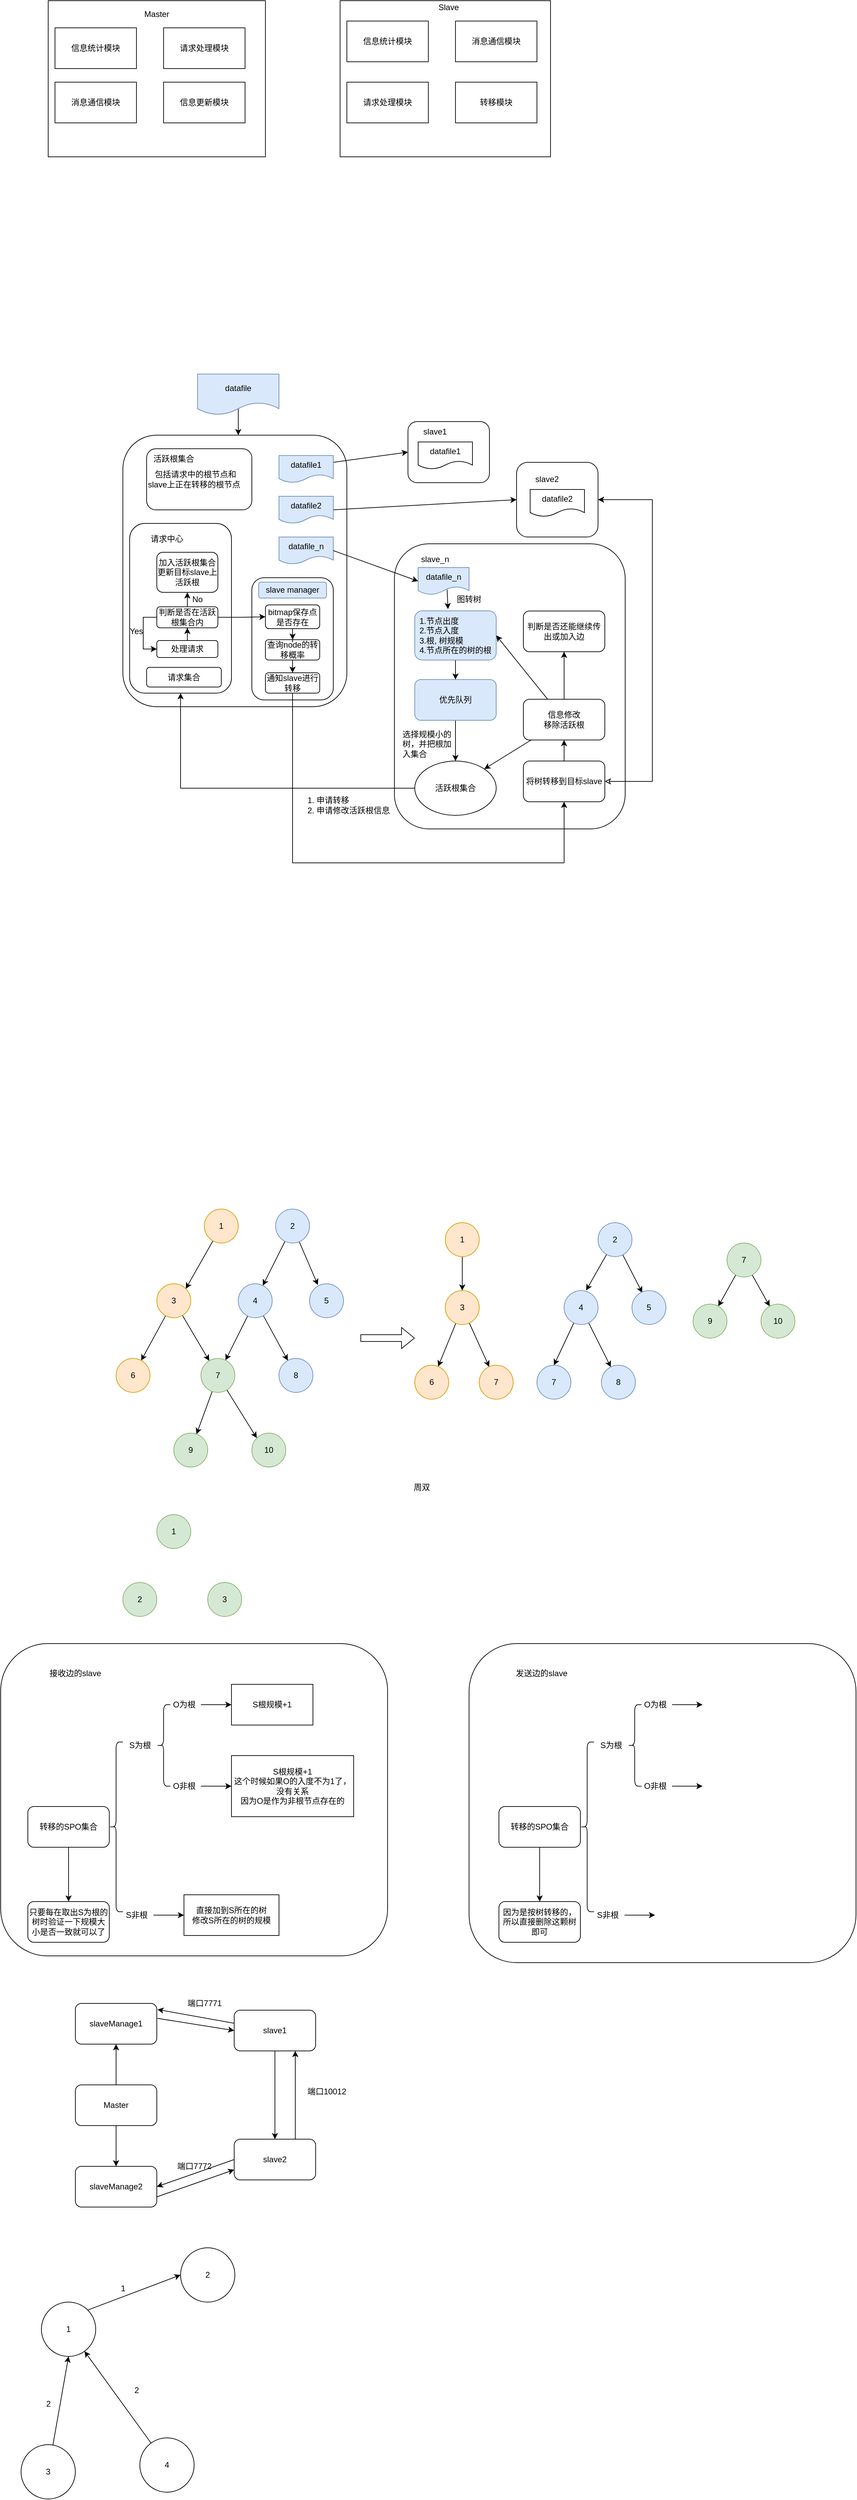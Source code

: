 <mxfile version="16.1.4" type="github">
  <diagram id="CnrGdjlpG-0PLHqotfFn" name="Page-1">
    <mxGraphModel dx="794" dy="814" grid="1" gridSize="10" guides="1" tooltips="1" connect="1" arrows="1" fold="1" page="1" pageScale="1" pageWidth="827" pageHeight="1169" math="0" shadow="0">
      <root>
        <mxCell id="0" />
        <mxCell id="1" parent="0" />
        <mxCell id="g1QRkOlSLJRobrrcsTEr-57" value="" style="rounded=1;whiteSpace=wrap;html=1;" vertex="1" parent="1">
          <mxGeometry x="700" y="2500" width="570" height="470" as="geometry" />
        </mxCell>
        <mxCell id="g1QRkOlSLJRobrrcsTEr-56" value="" style="rounded=1;whiteSpace=wrap;html=1;" vertex="1" parent="1">
          <mxGeometry x="10" y="2500" width="570" height="460" as="geometry" />
        </mxCell>
        <mxCell id="zFU5oNDIlzZ2d6ieY4Zo-1" value="" style="rounded=0;whiteSpace=wrap;html=1;" parent="1" vertex="1">
          <mxGeometry x="80" y="80" width="320" height="230" as="geometry" />
        </mxCell>
        <mxCell id="zFU5oNDIlzZ2d6ieY4Zo-2" value="Master" style="text;html=1;strokeColor=none;fillColor=none;align=center;verticalAlign=middle;whiteSpace=wrap;rounded=0;" parent="1" vertex="1">
          <mxGeometry x="220" y="90" width="40" height="20" as="geometry" />
        </mxCell>
        <mxCell id="zFU5oNDIlzZ2d6ieY4Zo-3" value="" style="rounded=0;whiteSpace=wrap;html=1;" parent="1" vertex="1">
          <mxGeometry x="510" y="80" width="310" height="230" as="geometry" />
        </mxCell>
        <mxCell id="zFU5oNDIlzZ2d6ieY4Zo-4" value="Slave" style="text;html=1;strokeColor=none;fillColor=none;align=center;verticalAlign=middle;whiteSpace=wrap;rounded=0;" parent="1" vertex="1">
          <mxGeometry x="650" y="80" width="40" height="20" as="geometry" />
        </mxCell>
        <mxCell id="zFU5oNDIlzZ2d6ieY4Zo-5" value="信息统计模块" style="rounded=0;whiteSpace=wrap;html=1;" parent="1" vertex="1">
          <mxGeometry x="90" y="120" width="120" height="60" as="geometry" />
        </mxCell>
        <mxCell id="zFU5oNDIlzZ2d6ieY4Zo-6" value="请求处理模块" style="rounded=0;whiteSpace=wrap;html=1;" parent="1" vertex="1">
          <mxGeometry x="250" y="120" width="120" height="60" as="geometry" />
        </mxCell>
        <mxCell id="zFU5oNDIlzZ2d6ieY4Zo-7" value="消息通信模块" style="rounded=0;whiteSpace=wrap;html=1;" parent="1" vertex="1">
          <mxGeometry x="90" y="200" width="120" height="60" as="geometry" />
        </mxCell>
        <mxCell id="zFU5oNDIlzZ2d6ieY4Zo-8" value="信息更新模块" style="rounded=0;whiteSpace=wrap;html=1;" parent="1" vertex="1">
          <mxGeometry x="250" y="200" width="120" height="60" as="geometry" />
        </mxCell>
        <mxCell id="zFU5oNDIlzZ2d6ieY4Zo-9" value="信息统计模块" style="rounded=0;whiteSpace=wrap;html=1;" parent="1" vertex="1">
          <mxGeometry x="520" y="110" width="120" height="60" as="geometry" />
        </mxCell>
        <mxCell id="zFU5oNDIlzZ2d6ieY4Zo-10" value="消息通信模块" style="rounded=0;whiteSpace=wrap;html=1;" parent="1" vertex="1">
          <mxGeometry x="680" y="110" width="120" height="60" as="geometry" />
        </mxCell>
        <mxCell id="zFU5oNDIlzZ2d6ieY4Zo-11" value="请求处理模块" style="rounded=0;whiteSpace=wrap;html=1;" parent="1" vertex="1">
          <mxGeometry x="520" y="200" width="120" height="60" as="geometry" />
        </mxCell>
        <mxCell id="zFU5oNDIlzZ2d6ieY4Zo-12" value="转移模块" style="rounded=0;whiteSpace=wrap;html=1;" parent="1" vertex="1">
          <mxGeometry x="680" y="200" width="120" height="60" as="geometry" />
        </mxCell>
        <mxCell id="y5PRtlSAv2PTJu1oQnsw-1" value="" style="rounded=1;whiteSpace=wrap;html=1;" parent="1" vertex="1">
          <mxGeometry x="190" y="720" width="330" height="400" as="geometry" />
        </mxCell>
        <mxCell id="y5PRtlSAv2PTJu1oQnsw-4" style="edgeStyle=orthogonalEdgeStyle;rounded=0;orthogonalLoop=1;jettySize=auto;html=1;exitX=0.525;exitY=0.8;exitDx=0;exitDy=0;exitPerimeter=0;" parent="1" source="y5PRtlSAv2PTJu1oQnsw-3" target="y5PRtlSAv2PTJu1oQnsw-1" edge="1">
          <mxGeometry relative="1" as="geometry">
            <Array as="points">
              <mxPoint x="360" y="648" />
            </Array>
          </mxGeometry>
        </mxCell>
        <mxCell id="y5PRtlSAv2PTJu1oQnsw-3" value="datafile" style="shape=document;whiteSpace=wrap;html=1;boundedLbl=1;fillColor=#dae8fc;strokeColor=#6c8ebf;" parent="1" vertex="1">
          <mxGeometry x="300" y="630" width="120" height="60" as="geometry" />
        </mxCell>
        <mxCell id="y5PRtlSAv2PTJu1oQnsw-18" style="rounded=0;orthogonalLoop=1;jettySize=auto;html=1;exitX=1;exitY=0.25;exitDx=0;exitDy=0;entryX=0;entryY=0.5;entryDx=0;entryDy=0;" parent="1" source="y5PRtlSAv2PTJu1oQnsw-5" target="y5PRtlSAv2PTJu1oQnsw-9" edge="1">
          <mxGeometry relative="1" as="geometry" />
        </mxCell>
        <mxCell id="y5PRtlSAv2PTJu1oQnsw-5" value="datafile1" style="shape=document;whiteSpace=wrap;html=1;boundedLbl=1;fillColor=#dae8fc;strokeColor=#6c8ebf;" parent="1" vertex="1">
          <mxGeometry x="420" y="750" width="80" height="40" as="geometry" />
        </mxCell>
        <mxCell id="y5PRtlSAv2PTJu1oQnsw-19" style="edgeStyle=none;rounded=0;orthogonalLoop=1;jettySize=auto;html=1;exitX=1;exitY=0.5;exitDx=0;exitDy=0;entryX=0;entryY=0.5;entryDx=0;entryDy=0;" parent="1" source="y5PRtlSAv2PTJu1oQnsw-6" target="y5PRtlSAv2PTJu1oQnsw-11" edge="1">
          <mxGeometry relative="1" as="geometry" />
        </mxCell>
        <mxCell id="y5PRtlSAv2PTJu1oQnsw-6" value="datafile2" style="shape=document;whiteSpace=wrap;html=1;boundedLbl=1;fillColor=#dae8fc;strokeColor=#6c8ebf;" parent="1" vertex="1">
          <mxGeometry x="420" y="810" width="80" height="40" as="geometry" />
        </mxCell>
        <mxCell id="y5PRtlSAv2PTJu1oQnsw-7" value="datafile_n" style="shape=document;whiteSpace=wrap;html=1;boundedLbl=1;fillColor=#dae8fc;strokeColor=#6c8ebf;" parent="1" vertex="1">
          <mxGeometry x="420" y="870" width="80" height="40" as="geometry" />
        </mxCell>
        <mxCell id="y5PRtlSAv2PTJu1oQnsw-9" value="" style="rounded=1;whiteSpace=wrap;html=1;" parent="1" vertex="1">
          <mxGeometry x="610" y="700" width="120" height="90" as="geometry" />
        </mxCell>
        <mxCell id="y5PRtlSAv2PTJu1oQnsw-10" value="slave1" style="text;html=1;strokeColor=none;fillColor=none;align=center;verticalAlign=middle;whiteSpace=wrap;rounded=0;" parent="1" vertex="1">
          <mxGeometry x="620" y="700" width="60" height="30" as="geometry" />
        </mxCell>
        <mxCell id="y5PRtlSAv2PTJu1oQnsw-11" value="" style="rounded=1;whiteSpace=wrap;html=1;" parent="1" vertex="1">
          <mxGeometry x="770" y="760" width="120" height="110" as="geometry" />
        </mxCell>
        <mxCell id="y5PRtlSAv2PTJu1oQnsw-12" value="slave2" style="text;html=1;strokeColor=none;fillColor=none;align=center;verticalAlign=middle;whiteSpace=wrap;rounded=0;" parent="1" vertex="1">
          <mxGeometry x="785" y="770" width="60" height="30" as="geometry" />
        </mxCell>
        <mxCell id="y5PRtlSAv2PTJu1oQnsw-13" value="" style="rounded=1;whiteSpace=wrap;html=1;" parent="1" vertex="1">
          <mxGeometry x="590" y="880" width="340" height="420" as="geometry" />
        </mxCell>
        <mxCell id="y5PRtlSAv2PTJu1oQnsw-14" value="slave_n" style="text;html=1;strokeColor=none;fillColor=none;align=center;verticalAlign=middle;whiteSpace=wrap;rounded=0;" parent="1" vertex="1">
          <mxGeometry x="620" y="888" width="60" height="30" as="geometry" />
        </mxCell>
        <mxCell id="y5PRtlSAv2PTJu1oQnsw-15" value="datafile1" style="shape=document;whiteSpace=wrap;html=1;boundedLbl=1;" parent="1" vertex="1">
          <mxGeometry x="625" y="730" width="80" height="40" as="geometry" />
        </mxCell>
        <mxCell id="y5PRtlSAv2PTJu1oQnsw-16" value="datafile2" style="shape=document;whiteSpace=wrap;html=1;boundedLbl=1;" parent="1" vertex="1">
          <mxGeometry x="790" y="800" width="80" height="40" as="geometry" />
        </mxCell>
        <mxCell id="y5PRtlSAv2PTJu1oQnsw-22" style="edgeStyle=none;rounded=0;orthogonalLoop=1;jettySize=auto;html=1;entryX=0.408;entryY=-0.034;entryDx=0;entryDy=0;entryPerimeter=0;exitX=0.569;exitY=0.81;exitDx=0;exitDy=0;exitPerimeter=0;" parent="1" source="y5PRtlSAv2PTJu1oQnsw-17" target="y5PRtlSAv2PTJu1oQnsw-21" edge="1">
          <mxGeometry relative="1" as="geometry" />
        </mxCell>
        <mxCell id="y5PRtlSAv2PTJu1oQnsw-17" value="datafile_n" style="shape=document;whiteSpace=wrap;html=1;boundedLbl=1;fillColor=#dae8fc;strokeColor=#6c8ebf;" parent="1" vertex="1">
          <mxGeometry x="625" y="915" width="75" height="40" as="geometry" />
        </mxCell>
        <mxCell id="y5PRtlSAv2PTJu1oQnsw-29" style="edgeStyle=none;rounded=0;orthogonalLoop=1;jettySize=auto;html=1;entryX=0.5;entryY=0;entryDx=0;entryDy=0;" parent="1" source="y5PRtlSAv2PTJu1oQnsw-21" target="y5PRtlSAv2PTJu1oQnsw-28" edge="1">
          <mxGeometry relative="1" as="geometry" />
        </mxCell>
        <mxCell id="y5PRtlSAv2PTJu1oQnsw-21" value="&lt;div style=&quot;text-align: left&quot;&gt;&lt;span&gt;1.节点出度&lt;/span&gt;&lt;/div&gt;&lt;span&gt;&lt;div style=&quot;text-align: left&quot;&gt;&lt;span&gt;2.节点入度&lt;/span&gt;&lt;/div&gt;&lt;/span&gt;&lt;div style=&quot;text-align: left&quot;&gt;&lt;span&gt;3.根, 树规模&lt;/span&gt;&lt;/div&gt;&lt;div style=&quot;text-align: left&quot;&gt;&lt;span&gt;4.节点所在的树的根&lt;/span&gt;&lt;/div&gt;" style="rounded=1;whiteSpace=wrap;html=1;fillColor=#dae8fc;strokeColor=#6c8ebf;" parent="1" vertex="1">
          <mxGeometry x="620" y="978.75" width="120" height="72.5" as="geometry" />
        </mxCell>
        <mxCell id="y5PRtlSAv2PTJu1oQnsw-23" value="图转树" style="text;html=1;strokeColor=none;fillColor=none;align=center;verticalAlign=middle;whiteSpace=wrap;rounded=0;" parent="1" vertex="1">
          <mxGeometry x="670" y="946.5" width="60" height="30" as="geometry" />
        </mxCell>
        <mxCell id="y5PRtlSAv2PTJu1oQnsw-37" style="edgeStyle=orthogonalEdgeStyle;rounded=0;orthogonalLoop=1;jettySize=auto;html=1;entryX=0.5;entryY=1;entryDx=0;entryDy=0;" parent="1" source="y5PRtlSAv2PTJu1oQnsw-26" target="y5PRtlSAv2PTJu1oQnsw-34" edge="1">
          <mxGeometry relative="1" as="geometry" />
        </mxCell>
        <mxCell id="y5PRtlSAv2PTJu1oQnsw-26" value="活跃根集合" style="ellipse;whiteSpace=wrap;html=1;" parent="1" vertex="1">
          <mxGeometry x="620" y="1200" width="120" height="80" as="geometry" />
        </mxCell>
        <mxCell id="y5PRtlSAv2PTJu1oQnsw-31" style="edgeStyle=orthogonalEdgeStyle;rounded=0;orthogonalLoop=1;jettySize=auto;html=1;entryX=0.5;entryY=0;entryDx=0;entryDy=0;exitX=0.5;exitY=1;exitDx=0;exitDy=0;" parent="1" source="y5PRtlSAv2PTJu1oQnsw-28" target="y5PRtlSAv2PTJu1oQnsw-26" edge="1">
          <mxGeometry relative="1" as="geometry" />
        </mxCell>
        <mxCell id="y5PRtlSAv2PTJu1oQnsw-28" value="优先队列" style="rounded=1;whiteSpace=wrap;html=1;fillColor=#dae8fc;strokeColor=#6c8ebf;" parent="1" vertex="1">
          <mxGeometry x="620" y="1080" width="120" height="60" as="geometry" />
        </mxCell>
        <mxCell id="y5PRtlSAv2PTJu1oQnsw-32" value="选择规模小的树，并把根加入集合" style="text;html=1;strokeColor=none;fillColor=none;align=left;verticalAlign=middle;whiteSpace=wrap;rounded=0;" parent="1" vertex="1">
          <mxGeometry x="600" y="1160" width="80" height="30" as="geometry" />
        </mxCell>
        <mxCell id="y5PRtlSAv2PTJu1oQnsw-20" style="edgeStyle=none;rounded=0;orthogonalLoop=1;jettySize=auto;html=1;exitX=1;exitY=0.5;exitDx=0;exitDy=0;entryX=0;entryY=0.5;entryDx=0;entryDy=0;" parent="1" source="y5PRtlSAv2PTJu1oQnsw-7" target="y5PRtlSAv2PTJu1oQnsw-17" edge="1">
          <mxGeometry relative="1" as="geometry" />
        </mxCell>
        <mxCell id="y5PRtlSAv2PTJu1oQnsw-34" value="" style="rounded=1;whiteSpace=wrap;html=1;" parent="1" vertex="1">
          <mxGeometry x="200" y="850" width="150" height="250" as="geometry" />
        </mxCell>
        <mxCell id="y5PRtlSAv2PTJu1oQnsw-35" value="请求中心" style="text;html=1;strokeColor=none;fillColor=none;align=center;verticalAlign=middle;whiteSpace=wrap;rounded=0;" parent="1" vertex="1">
          <mxGeometry x="225" y="858" width="60" height="30" as="geometry" />
        </mxCell>
        <mxCell id="y5PRtlSAv2PTJu1oQnsw-38" value="1. 申请转移&lt;br&gt;2. 申请修改活跃根信息" style="text;html=1;strokeColor=none;fillColor=none;align=left;verticalAlign=middle;whiteSpace=wrap;rounded=0;" parent="1" vertex="1">
          <mxGeometry x="460" y="1250" width="130" height="30" as="geometry" />
        </mxCell>
        <mxCell id="y5PRtlSAv2PTJu1oQnsw-47" style="edgeStyle=orthogonalEdgeStyle;rounded=0;orthogonalLoop=1;jettySize=auto;html=1;entryX=0.5;entryY=1;entryDx=0;entryDy=0;" parent="1" source="y5PRtlSAv2PTJu1oQnsw-39" target="y5PRtlSAv2PTJu1oQnsw-44" edge="1">
          <mxGeometry relative="1" as="geometry" />
        </mxCell>
        <mxCell id="y5PRtlSAv2PTJu1oQnsw-39" value="处理请求" style="rounded=1;whiteSpace=wrap;html=1;" parent="1" vertex="1">
          <mxGeometry x="240" y="1022.5" width="90" height="25" as="geometry" />
        </mxCell>
        <mxCell id="y5PRtlSAv2PTJu1oQnsw-40" value="&amp;nbsp; &amp;nbsp;包括请求中的根节点和slave上正在转移的根节点" style="rounded=1;whiteSpace=wrap;html=1;align=left;" parent="1" vertex="1">
          <mxGeometry x="225" y="740" width="155" height="90" as="geometry" />
        </mxCell>
        <mxCell id="y5PRtlSAv2PTJu1oQnsw-42" value="" style="rounded=1;whiteSpace=wrap;html=1;" parent="1" vertex="1">
          <mxGeometry x="380" y="930" width="120" height="180" as="geometry" />
        </mxCell>
        <mxCell id="y5PRtlSAv2PTJu1oQnsw-43" value="slave manager" style="rounded=1;whiteSpace=wrap;html=1;fillColor=#dae8fc;strokeColor=#6c8ebf;" parent="1" vertex="1">
          <mxGeometry x="390" y="936.5" width="100" height="23.5" as="geometry" />
        </mxCell>
        <mxCell id="y5PRtlSAv2PTJu1oQnsw-48" style="edgeStyle=orthogonalEdgeStyle;rounded=0;orthogonalLoop=1;jettySize=auto;html=1;entryX=0;entryY=0.5;entryDx=0;entryDy=0;" parent="1" source="y5PRtlSAv2PTJu1oQnsw-44" target="y5PRtlSAv2PTJu1oQnsw-61" edge="1">
          <mxGeometry relative="1" as="geometry" />
        </mxCell>
        <mxCell id="y5PRtlSAv2PTJu1oQnsw-53" style="edgeStyle=orthogonalEdgeStyle;rounded=0;orthogonalLoop=1;jettySize=auto;html=1;" parent="1" source="y5PRtlSAv2PTJu1oQnsw-44" target="y5PRtlSAv2PTJu1oQnsw-51" edge="1">
          <mxGeometry relative="1" as="geometry" />
        </mxCell>
        <mxCell id="y5PRtlSAv2PTJu1oQnsw-55" style="edgeStyle=orthogonalEdgeStyle;rounded=0;orthogonalLoop=1;jettySize=auto;html=1;entryX=0;entryY=0.5;entryDx=0;entryDy=0;" parent="1" source="y5PRtlSAv2PTJu1oQnsw-44" target="y5PRtlSAv2PTJu1oQnsw-39" edge="1">
          <mxGeometry relative="1" as="geometry">
            <Array as="points">
              <mxPoint x="220" y="988.5" />
              <mxPoint x="220" y="1035.5" />
            </Array>
          </mxGeometry>
        </mxCell>
        <mxCell id="y5PRtlSAv2PTJu1oQnsw-44" value="判断是否在活跃根集合内" style="rounded=1;whiteSpace=wrap;html=1;" parent="1" vertex="1">
          <mxGeometry x="240" y="972.75" width="90" height="31" as="geometry" />
        </mxCell>
        <mxCell id="y5PRtlSAv2PTJu1oQnsw-45" value="活跃根集合" style="text;html=1;strokeColor=none;fillColor=none;align=center;verticalAlign=middle;whiteSpace=wrap;rounded=0;" parent="1" vertex="1">
          <mxGeometry x="225" y="740" width="80" height="30" as="geometry" />
        </mxCell>
        <mxCell id="y5PRtlSAv2PTJu1oQnsw-63" style="edgeStyle=orthogonalEdgeStyle;rounded=0;orthogonalLoop=1;jettySize=auto;html=1;entryX=0.5;entryY=0;entryDx=0;entryDy=0;" parent="1" source="y5PRtlSAv2PTJu1oQnsw-49" target="y5PRtlSAv2PTJu1oQnsw-60" edge="1">
          <mxGeometry relative="1" as="geometry" />
        </mxCell>
        <mxCell id="y5PRtlSAv2PTJu1oQnsw-49" value="查询node的转移概率" style="rounded=1;whiteSpace=wrap;html=1;" parent="1" vertex="1">
          <mxGeometry x="400" y="1021.25" width="80" height="30" as="geometry" />
        </mxCell>
        <mxCell id="y5PRtlSAv2PTJu1oQnsw-51" value="加入活跃根集合&lt;br&gt;更新目标slave上活跃根" style="rounded=1;whiteSpace=wrap;html=1;" parent="1" vertex="1">
          <mxGeometry x="240" y="892.5" width="90" height="59" as="geometry" />
        </mxCell>
        <mxCell id="y5PRtlSAv2PTJu1oQnsw-56" value="Yes" style="text;html=1;strokeColor=none;fillColor=none;align=center;verticalAlign=middle;whiteSpace=wrap;rounded=0;" parent="1" vertex="1">
          <mxGeometry x="200" y="1003.75" width="20" height="10" as="geometry" />
        </mxCell>
        <mxCell id="y5PRtlSAv2PTJu1oQnsw-59" value="No" style="text;html=1;strokeColor=none;fillColor=none;align=center;verticalAlign=middle;whiteSpace=wrap;rounded=0;" parent="1" vertex="1">
          <mxGeometry x="285" y="951.5" width="30" height="20" as="geometry" />
        </mxCell>
        <mxCell id="y5PRtlSAv2PTJu1oQnsw-65" style="edgeStyle=orthogonalEdgeStyle;rounded=0;orthogonalLoop=1;jettySize=auto;html=1;entryX=0.5;entryY=1;entryDx=0;entryDy=0;" parent="1" source="y5PRtlSAv2PTJu1oQnsw-60" target="y5PRtlSAv2PTJu1oQnsw-64" edge="1">
          <mxGeometry relative="1" as="geometry">
            <Array as="points">
              <mxPoint x="440" y="1350" />
              <mxPoint x="840" y="1350" />
            </Array>
          </mxGeometry>
        </mxCell>
        <mxCell id="y5PRtlSAv2PTJu1oQnsw-60" value="通知slave进行转移" style="rounded=1;whiteSpace=wrap;html=1;" parent="1" vertex="1">
          <mxGeometry x="400" y="1070" width="80" height="30" as="geometry" />
        </mxCell>
        <mxCell id="y5PRtlSAv2PTJu1oQnsw-62" style="edgeStyle=orthogonalEdgeStyle;rounded=0;orthogonalLoop=1;jettySize=auto;html=1;entryX=0.5;entryY=0;entryDx=0;entryDy=0;" parent="1" source="y5PRtlSAv2PTJu1oQnsw-61" target="y5PRtlSAv2PTJu1oQnsw-49" edge="1">
          <mxGeometry relative="1" as="geometry" />
        </mxCell>
        <mxCell id="y5PRtlSAv2PTJu1oQnsw-61" value="bitmap保存点是否存在" style="rounded=1;whiteSpace=wrap;html=1;" parent="1" vertex="1">
          <mxGeometry x="400" y="970" width="80" height="35" as="geometry" />
        </mxCell>
        <mxCell id="y5PRtlSAv2PTJu1oQnsw-71" style="edgeStyle=orthogonalEdgeStyle;rounded=0;orthogonalLoop=1;jettySize=auto;html=1;entryX=0.5;entryY=1;entryDx=0;entryDy=0;" parent="1" source="y5PRtlSAv2PTJu1oQnsw-64" target="y5PRtlSAv2PTJu1oQnsw-68" edge="1">
          <mxGeometry relative="1" as="geometry" />
        </mxCell>
        <mxCell id="y5PRtlSAv2PTJu1oQnsw-125" style="edgeStyle=orthogonalEdgeStyle;rounded=0;orthogonalLoop=1;jettySize=auto;html=1;entryX=1;entryY=0.5;entryDx=0;entryDy=0;startArrow=classic;startFill=0;" parent="1" source="y5PRtlSAv2PTJu1oQnsw-64" target="y5PRtlSAv2PTJu1oQnsw-11" edge="1">
          <mxGeometry relative="1" as="geometry">
            <Array as="points">
              <mxPoint x="970" y="1230" />
              <mxPoint x="970" y="815" />
            </Array>
          </mxGeometry>
        </mxCell>
        <mxCell id="y5PRtlSAv2PTJu1oQnsw-64" value="将树转移到目标slave" style="rounded=1;whiteSpace=wrap;html=1;" parent="1" vertex="1">
          <mxGeometry x="780" y="1200" width="120" height="60" as="geometry" />
        </mxCell>
        <mxCell id="y5PRtlSAv2PTJu1oQnsw-72" style="rounded=0;orthogonalLoop=1;jettySize=auto;html=1;entryX=1;entryY=0.5;entryDx=0;entryDy=0;" parent="1" source="y5PRtlSAv2PTJu1oQnsw-68" target="y5PRtlSAv2PTJu1oQnsw-21" edge="1">
          <mxGeometry relative="1" as="geometry" />
        </mxCell>
        <mxCell id="y5PRtlSAv2PTJu1oQnsw-73" style="edgeStyle=none;rounded=0;orthogonalLoop=1;jettySize=auto;html=1;entryX=1;entryY=0;entryDx=0;entryDy=0;" parent="1" source="y5PRtlSAv2PTJu1oQnsw-68" target="y5PRtlSAv2PTJu1oQnsw-26" edge="1">
          <mxGeometry relative="1" as="geometry" />
        </mxCell>
        <mxCell id="y5PRtlSAv2PTJu1oQnsw-79" style="edgeStyle=none;rounded=0;orthogonalLoop=1;jettySize=auto;html=1;entryX=0.5;entryY=1;entryDx=0;entryDy=0;" parent="1" source="y5PRtlSAv2PTJu1oQnsw-68" target="y5PRtlSAv2PTJu1oQnsw-74" edge="1">
          <mxGeometry relative="1" as="geometry" />
        </mxCell>
        <mxCell id="y5PRtlSAv2PTJu1oQnsw-68" value="信息修改&lt;br&gt;移除活跃根" style="rounded=1;whiteSpace=wrap;html=1;" parent="1" vertex="1">
          <mxGeometry x="780" y="1109" width="120" height="60" as="geometry" />
        </mxCell>
        <mxCell id="y5PRtlSAv2PTJu1oQnsw-74" value="判断是否还能继续传出或加入边" style="rounded=1;whiteSpace=wrap;html=1;" parent="1" vertex="1">
          <mxGeometry x="780" y="979" width="120" height="60" as="geometry" />
        </mxCell>
        <mxCell id="y5PRtlSAv2PTJu1oQnsw-75" value="请求集合" style="rounded=1;whiteSpace=wrap;html=1;" parent="1" vertex="1">
          <mxGeometry x="225" y="1062" width="110" height="29" as="geometry" />
        </mxCell>
        <mxCell id="y5PRtlSAv2PTJu1oQnsw-83" value="6" style="ellipse;whiteSpace=wrap;html=1;aspect=fixed;fillColor=#ffe6cc;strokeColor=#d79b00;" parent="1" vertex="1">
          <mxGeometry x="620" y="2090" width="50" height="50" as="geometry" />
        </mxCell>
        <mxCell id="y5PRtlSAv2PTJu1oQnsw-84" value="10" style="ellipse;whiteSpace=wrap;html=1;aspect=fixed;fillColor=#d5e8d4;strokeColor=#82b366;" parent="1" vertex="1">
          <mxGeometry x="380" y="2190" width="50" height="50" as="geometry" />
        </mxCell>
        <mxCell id="y5PRtlSAv2PTJu1oQnsw-85" value="9" style="ellipse;whiteSpace=wrap;html=1;aspect=fixed;fillColor=#d5e8d4;strokeColor=#82b366;" parent="1" vertex="1">
          <mxGeometry x="265" y="2190" width="50" height="50" as="geometry" />
        </mxCell>
        <mxCell id="y5PRtlSAv2PTJu1oQnsw-86" value="7" style="ellipse;whiteSpace=wrap;html=1;aspect=fixed;fillColor=#ffe6cc;strokeColor=#d79b00;" parent="1" vertex="1">
          <mxGeometry x="715" y="2090" width="50" height="50" as="geometry" />
        </mxCell>
        <mxCell id="y5PRtlSAv2PTJu1oQnsw-108" style="edgeStyle=none;rounded=0;orthogonalLoop=1;jettySize=auto;html=1;" parent="1" source="y5PRtlSAv2PTJu1oQnsw-87" target="y5PRtlSAv2PTJu1oQnsw-83" edge="1">
          <mxGeometry relative="1" as="geometry" />
        </mxCell>
        <mxCell id="y5PRtlSAv2PTJu1oQnsw-109" style="edgeStyle=none;rounded=0;orthogonalLoop=1;jettySize=auto;html=1;" parent="1" source="y5PRtlSAv2PTJu1oQnsw-87" target="y5PRtlSAv2PTJu1oQnsw-86" edge="1">
          <mxGeometry relative="1" as="geometry" />
        </mxCell>
        <mxCell id="y5PRtlSAv2PTJu1oQnsw-87" value="3" style="ellipse;whiteSpace=wrap;html=1;aspect=fixed;fillColor=#ffe6cc;strokeColor=#d79b00;" parent="1" vertex="1">
          <mxGeometry x="665" y="1980" width="50" height="50" as="geometry" />
        </mxCell>
        <mxCell id="y5PRtlSAv2PTJu1oQnsw-107" style="edgeStyle=none;rounded=0;orthogonalLoop=1;jettySize=auto;html=1;entryX=0.5;entryY=0;entryDx=0;entryDy=0;" parent="1" source="y5PRtlSAv2PTJu1oQnsw-88" target="y5PRtlSAv2PTJu1oQnsw-87" edge="1">
          <mxGeometry relative="1" as="geometry" />
        </mxCell>
        <mxCell id="y5PRtlSAv2PTJu1oQnsw-88" value="1" style="ellipse;whiteSpace=wrap;html=1;aspect=fixed;fillColor=#ffe6cc;strokeColor=#d79b00;" parent="1" vertex="1">
          <mxGeometry x="665" y="1880" width="50" height="50" as="geometry" />
        </mxCell>
        <mxCell id="y5PRtlSAv2PTJu1oQnsw-89" value="5" style="ellipse;whiteSpace=wrap;html=1;aspect=fixed;fillColor=#dae8fc;strokeColor=#6c8ebf;" parent="1" vertex="1">
          <mxGeometry x="465" y="1970" width="50" height="50" as="geometry" />
        </mxCell>
        <mxCell id="y5PRtlSAv2PTJu1oQnsw-90" value="6" style="ellipse;whiteSpace=wrap;html=1;aspect=fixed;fillColor=#ffe6cc;strokeColor=#d79b00;" parent="1" vertex="1">
          <mxGeometry x="180" y="2080" width="50" height="50" as="geometry" />
        </mxCell>
        <mxCell id="y5PRtlSAv2PTJu1oQnsw-91" value="8" style="ellipse;whiteSpace=wrap;html=1;aspect=fixed;fillColor=#dae8fc;strokeColor=#6c8ebf;" parent="1" vertex="1">
          <mxGeometry x="420" y="2080" width="50" height="50" as="geometry" />
        </mxCell>
        <mxCell id="y5PRtlSAv2PTJu1oQnsw-104" style="edgeStyle=none;rounded=0;orthogonalLoop=1;jettySize=auto;html=1;" parent="1" source="y5PRtlSAv2PTJu1oQnsw-92" target="y5PRtlSAv2PTJu1oQnsw-85" edge="1">
          <mxGeometry relative="1" as="geometry" />
        </mxCell>
        <mxCell id="y5PRtlSAv2PTJu1oQnsw-105" style="edgeStyle=none;rounded=0;orthogonalLoop=1;jettySize=auto;html=1;entryX=0;entryY=0;entryDx=0;entryDy=0;" parent="1" source="y5PRtlSAv2PTJu1oQnsw-92" target="y5PRtlSAv2PTJu1oQnsw-84" edge="1">
          <mxGeometry relative="1" as="geometry" />
        </mxCell>
        <mxCell id="y5PRtlSAv2PTJu1oQnsw-92" value="7" style="ellipse;whiteSpace=wrap;html=1;aspect=fixed;fillColor=#d5e8d4;strokeColor=#82b366;" parent="1" vertex="1">
          <mxGeometry x="305" y="2080" width="50" height="50" as="geometry" />
        </mxCell>
        <mxCell id="y5PRtlSAv2PTJu1oQnsw-102" style="edgeStyle=none;rounded=0;orthogonalLoop=1;jettySize=auto;html=1;" parent="1" source="y5PRtlSAv2PTJu1oQnsw-93" target="y5PRtlSAv2PTJu1oQnsw-92" edge="1">
          <mxGeometry relative="1" as="geometry" />
        </mxCell>
        <mxCell id="y5PRtlSAv2PTJu1oQnsw-103" style="edgeStyle=none;rounded=0;orthogonalLoop=1;jettySize=auto;html=1;" parent="1" source="y5PRtlSAv2PTJu1oQnsw-93" target="y5PRtlSAv2PTJu1oQnsw-91" edge="1">
          <mxGeometry relative="1" as="geometry" />
        </mxCell>
        <mxCell id="y5PRtlSAv2PTJu1oQnsw-93" value="4" style="ellipse;whiteSpace=wrap;html=1;aspect=fixed;fillColor=#dae8fc;strokeColor=#6c8ebf;" parent="1" vertex="1">
          <mxGeometry x="360" y="1970" width="50" height="50" as="geometry" />
        </mxCell>
        <mxCell id="y5PRtlSAv2PTJu1oQnsw-100" style="edgeStyle=none;rounded=0;orthogonalLoop=1;jettySize=auto;html=1;" parent="1" source="y5PRtlSAv2PTJu1oQnsw-94" target="y5PRtlSAv2PTJu1oQnsw-90" edge="1">
          <mxGeometry relative="1" as="geometry" />
        </mxCell>
        <mxCell id="y5PRtlSAv2PTJu1oQnsw-101" style="edgeStyle=none;rounded=0;orthogonalLoop=1;jettySize=auto;html=1;" parent="1" source="y5PRtlSAv2PTJu1oQnsw-94" target="y5PRtlSAv2PTJu1oQnsw-92" edge="1">
          <mxGeometry relative="1" as="geometry" />
        </mxCell>
        <mxCell id="y5PRtlSAv2PTJu1oQnsw-94" value="3" style="ellipse;whiteSpace=wrap;html=1;aspect=fixed;fillColor=#ffe6cc;strokeColor=#d79b00;" parent="1" vertex="1">
          <mxGeometry x="240" y="1970" width="50" height="50" as="geometry" />
        </mxCell>
        <mxCell id="y5PRtlSAv2PTJu1oQnsw-99" style="edgeStyle=none;rounded=0;orthogonalLoop=1;jettySize=auto;html=1;" parent="1" source="y5PRtlSAv2PTJu1oQnsw-95" target="y5PRtlSAv2PTJu1oQnsw-93" edge="1">
          <mxGeometry relative="1" as="geometry" />
        </mxCell>
        <mxCell id="y5PRtlSAv2PTJu1oQnsw-106" style="edgeStyle=none;rounded=0;orthogonalLoop=1;jettySize=auto;html=1;entryX=0.245;entryY=0.035;entryDx=0;entryDy=0;entryPerimeter=0;" parent="1" source="y5PRtlSAv2PTJu1oQnsw-95" target="y5PRtlSAv2PTJu1oQnsw-89" edge="1">
          <mxGeometry relative="1" as="geometry" />
        </mxCell>
        <mxCell id="y5PRtlSAv2PTJu1oQnsw-95" value="2" style="ellipse;whiteSpace=wrap;html=1;aspect=fixed;fillColor=#dae8fc;strokeColor=#6c8ebf;" parent="1" vertex="1">
          <mxGeometry x="415" y="1860" width="50" height="50" as="geometry" />
        </mxCell>
        <mxCell id="y5PRtlSAv2PTJu1oQnsw-97" style="edgeStyle=none;rounded=0;orthogonalLoop=1;jettySize=auto;html=1;entryX=1;entryY=0;entryDx=0;entryDy=0;" parent="1" source="y5PRtlSAv2PTJu1oQnsw-96" target="y5PRtlSAv2PTJu1oQnsw-94" edge="1">
          <mxGeometry relative="1" as="geometry" />
        </mxCell>
        <mxCell id="y5PRtlSAv2PTJu1oQnsw-96" value="1" style="ellipse;whiteSpace=wrap;html=1;aspect=fixed;fillColor=#ffe6cc;strokeColor=#d79b00;" parent="1" vertex="1">
          <mxGeometry x="310" y="1860" width="50" height="50" as="geometry" />
        </mxCell>
        <mxCell id="y5PRtlSAv2PTJu1oQnsw-117" style="edgeStyle=none;rounded=0;orthogonalLoop=1;jettySize=auto;html=1;entryX=0.5;entryY=0;entryDx=0;entryDy=0;" parent="1" source="y5PRtlSAv2PTJu1oQnsw-110" target="y5PRtlSAv2PTJu1oQnsw-114" edge="1">
          <mxGeometry relative="1" as="geometry" />
        </mxCell>
        <mxCell id="y5PRtlSAv2PTJu1oQnsw-118" style="edgeStyle=none;rounded=0;orthogonalLoop=1;jettySize=auto;html=1;" parent="1" source="y5PRtlSAv2PTJu1oQnsw-110" target="y5PRtlSAv2PTJu1oQnsw-111" edge="1">
          <mxGeometry relative="1" as="geometry" />
        </mxCell>
        <mxCell id="y5PRtlSAv2PTJu1oQnsw-110" value="4" style="ellipse;whiteSpace=wrap;html=1;aspect=fixed;fillColor=#dae8fc;strokeColor=#6c8ebf;" parent="1" vertex="1">
          <mxGeometry x="840" y="1980" width="50" height="50" as="geometry" />
        </mxCell>
        <mxCell id="y5PRtlSAv2PTJu1oQnsw-111" value="8" style="ellipse;whiteSpace=wrap;html=1;aspect=fixed;fillColor=#dae8fc;strokeColor=#6c8ebf;" parent="1" vertex="1">
          <mxGeometry x="895" y="2090" width="50" height="50" as="geometry" />
        </mxCell>
        <mxCell id="y5PRtlSAv2PTJu1oQnsw-115" style="edgeStyle=none;rounded=0;orthogonalLoop=1;jettySize=auto;html=1;entryX=0.65;entryY=-0.005;entryDx=0;entryDy=0;entryPerimeter=0;" parent="1" source="y5PRtlSAv2PTJu1oQnsw-112" target="y5PRtlSAv2PTJu1oQnsw-110" edge="1">
          <mxGeometry relative="1" as="geometry" />
        </mxCell>
        <mxCell id="y5PRtlSAv2PTJu1oQnsw-116" style="edgeStyle=none;rounded=0;orthogonalLoop=1;jettySize=auto;html=1;entryX=0.303;entryY=0.064;entryDx=0;entryDy=0;entryPerimeter=0;" parent="1" source="y5PRtlSAv2PTJu1oQnsw-112" target="y5PRtlSAv2PTJu1oQnsw-113" edge="1">
          <mxGeometry relative="1" as="geometry" />
        </mxCell>
        <mxCell id="y5PRtlSAv2PTJu1oQnsw-112" value="2" style="ellipse;whiteSpace=wrap;html=1;aspect=fixed;fillColor=#dae8fc;strokeColor=#6c8ebf;" parent="1" vertex="1">
          <mxGeometry x="890" y="1880" width="50" height="50" as="geometry" />
        </mxCell>
        <mxCell id="y5PRtlSAv2PTJu1oQnsw-113" value="5" style="ellipse;whiteSpace=wrap;html=1;aspect=fixed;fillColor=#dae8fc;strokeColor=#6c8ebf;" parent="1" vertex="1">
          <mxGeometry x="940" y="1980" width="50" height="50" as="geometry" />
        </mxCell>
        <mxCell id="y5PRtlSAv2PTJu1oQnsw-114" value="7" style="ellipse;whiteSpace=wrap;html=1;aspect=fixed;fillColor=#dae8fc;strokeColor=#6c8ebf;" parent="1" vertex="1">
          <mxGeometry x="800" y="2090" width="50" height="50" as="geometry" />
        </mxCell>
        <mxCell id="y5PRtlSAv2PTJu1oQnsw-122" style="edgeStyle=none;rounded=0;orthogonalLoop=1;jettySize=auto;html=1;" parent="1" source="y5PRtlSAv2PTJu1oQnsw-119" target="y5PRtlSAv2PTJu1oQnsw-120" edge="1">
          <mxGeometry relative="1" as="geometry" />
        </mxCell>
        <mxCell id="y5PRtlSAv2PTJu1oQnsw-123" style="edgeStyle=none;rounded=0;orthogonalLoop=1;jettySize=auto;html=1;" parent="1" source="y5PRtlSAv2PTJu1oQnsw-119" target="y5PRtlSAv2PTJu1oQnsw-121" edge="1">
          <mxGeometry relative="1" as="geometry" />
        </mxCell>
        <mxCell id="y5PRtlSAv2PTJu1oQnsw-119" value="7" style="ellipse;whiteSpace=wrap;html=1;aspect=fixed;fillColor=#d5e8d4;strokeColor=#82b366;" parent="1" vertex="1">
          <mxGeometry x="1080" y="1910" width="50" height="50" as="geometry" />
        </mxCell>
        <mxCell id="y5PRtlSAv2PTJu1oQnsw-120" value="9" style="ellipse;whiteSpace=wrap;html=1;aspect=fixed;fillColor=#d5e8d4;strokeColor=#82b366;" parent="1" vertex="1">
          <mxGeometry x="1030" y="2000" width="50" height="50" as="geometry" />
        </mxCell>
        <mxCell id="y5PRtlSAv2PTJu1oQnsw-121" value="10" style="ellipse;whiteSpace=wrap;html=1;aspect=fixed;fillColor=#d5e8d4;strokeColor=#82b366;" parent="1" vertex="1">
          <mxGeometry x="1130" y="2000" width="50" height="50" as="geometry" />
        </mxCell>
        <mxCell id="y5PRtlSAv2PTJu1oQnsw-124" value="" style="shape=flexArrow;endArrow=classic;html=1;rounded=0;" parent="1" edge="1">
          <mxGeometry width="50" height="50" relative="1" as="geometry">
            <mxPoint x="540" y="2050" as="sourcePoint" />
            <mxPoint x="620" y="2050" as="targetPoint" />
          </mxGeometry>
        </mxCell>
        <mxCell id="d6v1-Cpk0N6mENJpjrq7-2" value="1" style="ellipse;whiteSpace=wrap;html=1;aspect=fixed;fillColor=#d5e8d4;strokeColor=#82b366;" parent="1" vertex="1">
          <mxGeometry x="240" y="2310" width="50" height="50" as="geometry" />
        </mxCell>
        <mxCell id="d6v1-Cpk0N6mENJpjrq7-3" value="2" style="ellipse;whiteSpace=wrap;html=1;aspect=fixed;fillColor=#d5e8d4;strokeColor=#82b366;" parent="1" vertex="1">
          <mxGeometry x="190" y="2410" width="50" height="50" as="geometry" />
        </mxCell>
        <mxCell id="d6v1-Cpk0N6mENJpjrq7-4" value="3" style="ellipse;whiteSpace=wrap;html=1;aspect=fixed;fillColor=#d5e8d4;strokeColor=#82b366;" parent="1" vertex="1">
          <mxGeometry x="315" y="2410" width="50" height="50" as="geometry" />
        </mxCell>
        <mxCell id="g1QRkOlSLJRobrrcsTEr-17" value="" style="edgeStyle=orthogonalEdgeStyle;rounded=0;orthogonalLoop=1;jettySize=auto;html=1;" edge="1" parent="1" source="g1QRkOlSLJRobrrcsTEr-1" target="g1QRkOlSLJRobrrcsTEr-16">
          <mxGeometry relative="1" as="geometry" />
        </mxCell>
        <mxCell id="g1QRkOlSLJRobrrcsTEr-1" value="转移的SPO集合" style="rounded=1;whiteSpace=wrap;html=1;" vertex="1" parent="1">
          <mxGeometry x="50" y="2740" width="120" height="60" as="geometry" />
        </mxCell>
        <mxCell id="g1QRkOlSLJRobrrcsTEr-2" value="" style="shape=curlyBracket;whiteSpace=wrap;html=1;rounded=1;" vertex="1" parent="1">
          <mxGeometry x="170" y="2645" width="20" height="250" as="geometry" />
        </mxCell>
        <mxCell id="g1QRkOlSLJRobrrcsTEr-3" value="S为根" style="text;html=1;align=center;verticalAlign=middle;resizable=0;points=[];autosize=1;strokeColor=none;fillColor=none;" vertex="1" parent="1">
          <mxGeometry x="190" y="2640" width="50" height="20" as="geometry" />
        </mxCell>
        <mxCell id="g1QRkOlSLJRobrrcsTEr-4" value="" style="shape=curlyBracket;whiteSpace=wrap;html=1;rounded=1;" vertex="1" parent="1">
          <mxGeometry x="240" y="2590" width="20" height="120" as="geometry" />
        </mxCell>
        <mxCell id="g1QRkOlSLJRobrrcsTEr-7" value="" style="edgeStyle=orthogonalEdgeStyle;rounded=0;orthogonalLoop=1;jettySize=auto;html=1;" edge="1" parent="1" source="g1QRkOlSLJRobrrcsTEr-5" target="g1QRkOlSLJRobrrcsTEr-6">
          <mxGeometry relative="1" as="geometry" />
        </mxCell>
        <mxCell id="g1QRkOlSLJRobrrcsTEr-5" value="O为根" style="text;html=1;align=center;verticalAlign=middle;resizable=0;points=[];autosize=1;strokeColor=none;fillColor=none;" vertex="1" parent="1">
          <mxGeometry x="255" y="2580" width="50" height="20" as="geometry" />
        </mxCell>
        <mxCell id="g1QRkOlSLJRobrrcsTEr-6" value="S根规模+1" style="whiteSpace=wrap;html=1;" vertex="1" parent="1">
          <mxGeometry x="350" y="2560" width="120" height="60" as="geometry" />
        </mxCell>
        <mxCell id="g1QRkOlSLJRobrrcsTEr-10" value="" style="edgeStyle=orthogonalEdgeStyle;rounded=0;orthogonalLoop=1;jettySize=auto;html=1;" edge="1" parent="1" source="g1QRkOlSLJRobrrcsTEr-8" target="g1QRkOlSLJRobrrcsTEr-9">
          <mxGeometry relative="1" as="geometry" />
        </mxCell>
        <mxCell id="g1QRkOlSLJRobrrcsTEr-8" value="O非根" style="text;html=1;align=center;verticalAlign=middle;resizable=0;points=[];autosize=1;strokeColor=none;fillColor=none;" vertex="1" parent="1">
          <mxGeometry x="255" y="2700" width="50" height="20" as="geometry" />
        </mxCell>
        <mxCell id="g1QRkOlSLJRobrrcsTEr-9" value="&lt;span&gt;S根规模+1&lt;br&gt;这个时候如果O的入度不为1了，没有关系&lt;br&gt;因为O是作为非根节点存在的&lt;br&gt;&lt;/span&gt;" style="whiteSpace=wrap;html=1;" vertex="1" parent="1">
          <mxGeometry x="350" y="2665" width="180" height="90" as="geometry" />
        </mxCell>
        <mxCell id="g1QRkOlSLJRobrrcsTEr-15" value="" style="edgeStyle=orthogonalEdgeStyle;rounded=0;orthogonalLoop=1;jettySize=auto;html=1;" edge="1" parent="1" source="g1QRkOlSLJRobrrcsTEr-11" target="g1QRkOlSLJRobrrcsTEr-14">
          <mxGeometry relative="1" as="geometry" />
        </mxCell>
        <mxCell id="g1QRkOlSLJRobrrcsTEr-11" value="S非根" style="text;html=1;align=center;verticalAlign=middle;resizable=0;points=[];autosize=1;strokeColor=none;fillColor=none;" vertex="1" parent="1">
          <mxGeometry x="185" y="2890" width="50" height="20" as="geometry" />
        </mxCell>
        <mxCell id="g1QRkOlSLJRobrrcsTEr-14" value="直接加到S所在的树&lt;br&gt;修改S所在的树的规模" style="whiteSpace=wrap;html=1;" vertex="1" parent="1">
          <mxGeometry x="280" y="2870" width="140" height="60" as="geometry" />
        </mxCell>
        <mxCell id="g1QRkOlSLJRobrrcsTEr-16" value="只要每在取出S为根的树时验证一下规模大小是否一致就可以了" style="rounded=1;whiteSpace=wrap;html=1;" vertex="1" parent="1">
          <mxGeometry x="50" y="2880" width="120" height="60" as="geometry" />
        </mxCell>
        <mxCell id="g1QRkOlSLJRobrrcsTEr-21" style="rounded=0;orthogonalLoop=1;jettySize=auto;html=1;entryX=0;entryY=0.5;entryDx=0;entryDy=0;exitX=1.008;exitY=0.367;exitDx=0;exitDy=0;exitPerimeter=0;" edge="1" parent="1" source="g1QRkOlSLJRobrrcsTEr-33" target="g1QRkOlSLJRobrrcsTEr-19">
          <mxGeometry relative="1" as="geometry" />
        </mxCell>
        <mxCell id="g1QRkOlSLJRobrrcsTEr-24" style="edgeStyle=none;rounded=0;orthogonalLoop=1;jettySize=auto;html=1;exitX=1;exitY=0.75;exitDx=0;exitDy=0;entryX=0;entryY=0.75;entryDx=0;entryDy=0;" edge="1" parent="1" source="g1QRkOlSLJRobrrcsTEr-34" target="g1QRkOlSLJRobrrcsTEr-20">
          <mxGeometry relative="1" as="geometry" />
        </mxCell>
        <mxCell id="g1QRkOlSLJRobrrcsTEr-36" style="edgeStyle=none;rounded=0;orthogonalLoop=1;jettySize=auto;html=1;entryX=0.5;entryY=0;entryDx=0;entryDy=0;" edge="1" parent="1" source="g1QRkOlSLJRobrrcsTEr-18" target="g1QRkOlSLJRobrrcsTEr-34">
          <mxGeometry relative="1" as="geometry" />
        </mxCell>
        <mxCell id="g1QRkOlSLJRobrrcsTEr-37" style="edgeStyle=none;rounded=0;orthogonalLoop=1;jettySize=auto;html=1;exitX=0.5;exitY=0;exitDx=0;exitDy=0;" edge="1" parent="1" source="g1QRkOlSLJRobrrcsTEr-18" target="g1QRkOlSLJRobrrcsTEr-33">
          <mxGeometry relative="1" as="geometry" />
        </mxCell>
        <mxCell id="g1QRkOlSLJRobrrcsTEr-18" value="Master" style="rounded=1;whiteSpace=wrap;html=1;" vertex="1" parent="1">
          <mxGeometry x="120" y="3150" width="120" height="60" as="geometry" />
        </mxCell>
        <mxCell id="g1QRkOlSLJRobrrcsTEr-22" style="edgeStyle=none;rounded=0;orthogonalLoop=1;jettySize=auto;html=1;entryX=1.008;entryY=0.15;entryDx=0;entryDy=0;entryPerimeter=0;" edge="1" parent="1" source="g1QRkOlSLJRobrrcsTEr-19" target="g1QRkOlSLJRobrrcsTEr-33">
          <mxGeometry relative="1" as="geometry" />
        </mxCell>
        <mxCell id="g1QRkOlSLJRobrrcsTEr-30" style="edgeStyle=none;rounded=0;orthogonalLoop=1;jettySize=auto;html=1;" edge="1" parent="1" source="g1QRkOlSLJRobrrcsTEr-19" target="g1QRkOlSLJRobrrcsTEr-20">
          <mxGeometry relative="1" as="geometry" />
        </mxCell>
        <mxCell id="g1QRkOlSLJRobrrcsTEr-19" value="slave1" style="rounded=1;whiteSpace=wrap;html=1;" vertex="1" parent="1">
          <mxGeometry x="354" y="3040" width="120" height="60" as="geometry" />
        </mxCell>
        <mxCell id="g1QRkOlSLJRobrrcsTEr-28" style="edgeStyle=none;rounded=0;orthogonalLoop=1;jettySize=auto;html=1;exitX=0;exitY=0.5;exitDx=0;exitDy=0;entryX=1;entryY=0.5;entryDx=0;entryDy=0;" edge="1" parent="1" source="g1QRkOlSLJRobrrcsTEr-20" target="g1QRkOlSLJRobrrcsTEr-34">
          <mxGeometry relative="1" as="geometry" />
        </mxCell>
        <mxCell id="g1QRkOlSLJRobrrcsTEr-31" style="edgeStyle=none;rounded=0;orthogonalLoop=1;jettySize=auto;html=1;exitX=0.75;exitY=0;exitDx=0;exitDy=0;entryX=0.75;entryY=1;entryDx=0;entryDy=0;" edge="1" parent="1" source="g1QRkOlSLJRobrrcsTEr-20" target="g1QRkOlSLJRobrrcsTEr-19">
          <mxGeometry relative="1" as="geometry" />
        </mxCell>
        <mxCell id="g1QRkOlSLJRobrrcsTEr-20" value="slave2" style="rounded=1;whiteSpace=wrap;html=1;" vertex="1" parent="1">
          <mxGeometry x="354" y="3230" width="120" height="60" as="geometry" />
        </mxCell>
        <mxCell id="g1QRkOlSLJRobrrcsTEr-23" value="端口7771" style="text;html=1;align=center;verticalAlign=middle;resizable=0;points=[];autosize=1;strokeColor=none;fillColor=none;" vertex="1" parent="1">
          <mxGeometry x="275" y="3020" width="70" height="20" as="geometry" />
        </mxCell>
        <mxCell id="g1QRkOlSLJRobrrcsTEr-25" style="edgeStyle=none;rounded=0;orthogonalLoop=1;jettySize=auto;html=1;entryX=0;entryY=0.75;entryDx=0;entryDy=0;" edge="1" parent="1" source="g1QRkOlSLJRobrrcsTEr-20" target="g1QRkOlSLJRobrrcsTEr-20">
          <mxGeometry relative="1" as="geometry" />
        </mxCell>
        <mxCell id="g1QRkOlSLJRobrrcsTEr-29" value="端口7772" style="text;html=1;align=center;verticalAlign=middle;resizable=0;points=[];autosize=1;strokeColor=none;fillColor=none;" vertex="1" parent="1">
          <mxGeometry x="260" y="3260" width="70" height="20" as="geometry" />
        </mxCell>
        <mxCell id="g1QRkOlSLJRobrrcsTEr-32" value="端口10012" style="text;html=1;align=center;verticalAlign=middle;resizable=0;points=[];autosize=1;strokeColor=none;fillColor=none;" vertex="1" parent="1">
          <mxGeometry x="455" y="3150" width="70" height="20" as="geometry" />
        </mxCell>
        <mxCell id="g1QRkOlSLJRobrrcsTEr-33" value="slaveManage1" style="rounded=1;whiteSpace=wrap;html=1;" vertex="1" parent="1">
          <mxGeometry x="120" y="3030" width="120" height="60" as="geometry" />
        </mxCell>
        <mxCell id="g1QRkOlSLJRobrrcsTEr-34" value="slaveManage2" style="rounded=1;whiteSpace=wrap;html=1;" vertex="1" parent="1">
          <mxGeometry x="120" y="3270" width="120" height="60" as="geometry" />
        </mxCell>
        <mxCell id="g1QRkOlSLJRobrrcsTEr-38" value="周双" style="text;html=1;align=center;verticalAlign=middle;resizable=0;points=[];autosize=1;strokeColor=none;fillColor=none;" vertex="1" parent="1">
          <mxGeometry x="610" y="2260" width="40" height="20" as="geometry" />
        </mxCell>
        <mxCell id="g1QRkOlSLJRobrrcsTEr-41" value="" style="edgeStyle=orthogonalEdgeStyle;rounded=0;orthogonalLoop=1;jettySize=auto;html=1;" edge="1" parent="1" source="g1QRkOlSLJRobrrcsTEr-42" target="g1QRkOlSLJRobrrcsTEr-55">
          <mxGeometry relative="1" as="geometry" />
        </mxCell>
        <mxCell id="g1QRkOlSLJRobrrcsTEr-42" value="转移的SPO集合" style="rounded=1;whiteSpace=wrap;html=1;" vertex="1" parent="1">
          <mxGeometry x="744" y="2740" width="120" height="60" as="geometry" />
        </mxCell>
        <mxCell id="g1QRkOlSLJRobrrcsTEr-43" value="" style="shape=curlyBracket;whiteSpace=wrap;html=1;rounded=1;" vertex="1" parent="1">
          <mxGeometry x="864" y="2645" width="20" height="250" as="geometry" />
        </mxCell>
        <mxCell id="g1QRkOlSLJRobrrcsTEr-44" value="S为根" style="text;html=1;align=center;verticalAlign=middle;resizable=0;points=[];autosize=1;strokeColor=none;fillColor=none;" vertex="1" parent="1">
          <mxGeometry x="884" y="2640" width="50" height="20" as="geometry" />
        </mxCell>
        <mxCell id="g1QRkOlSLJRobrrcsTEr-45" value="" style="shape=curlyBracket;whiteSpace=wrap;html=1;rounded=1;" vertex="1" parent="1">
          <mxGeometry x="934" y="2590" width="20" height="120" as="geometry" />
        </mxCell>
        <mxCell id="g1QRkOlSLJRobrrcsTEr-46" value="" style="edgeStyle=orthogonalEdgeStyle;rounded=0;orthogonalLoop=1;jettySize=auto;html=1;" edge="1" parent="1" source="g1QRkOlSLJRobrrcsTEr-47">
          <mxGeometry relative="1" as="geometry">
            <mxPoint x="1044" y="2590.0" as="targetPoint" />
          </mxGeometry>
        </mxCell>
        <mxCell id="g1QRkOlSLJRobrrcsTEr-47" value="O为根" style="text;html=1;align=center;verticalAlign=middle;resizable=0;points=[];autosize=1;strokeColor=none;fillColor=none;" vertex="1" parent="1">
          <mxGeometry x="949" y="2580" width="50" height="20" as="geometry" />
        </mxCell>
        <mxCell id="g1QRkOlSLJRobrrcsTEr-49" value="" style="edgeStyle=orthogonalEdgeStyle;rounded=0;orthogonalLoop=1;jettySize=auto;html=1;" edge="1" parent="1" source="g1QRkOlSLJRobrrcsTEr-50">
          <mxGeometry relative="1" as="geometry">
            <mxPoint x="1044" y="2710.0" as="targetPoint" />
          </mxGeometry>
        </mxCell>
        <mxCell id="g1QRkOlSLJRobrrcsTEr-50" value="O非根" style="text;html=1;align=center;verticalAlign=middle;resizable=0;points=[];autosize=1;strokeColor=none;fillColor=none;" vertex="1" parent="1">
          <mxGeometry x="949" y="2700" width="50" height="20" as="geometry" />
        </mxCell>
        <mxCell id="g1QRkOlSLJRobrrcsTEr-52" value="" style="edgeStyle=orthogonalEdgeStyle;rounded=0;orthogonalLoop=1;jettySize=auto;html=1;" edge="1" parent="1" source="g1QRkOlSLJRobrrcsTEr-53">
          <mxGeometry relative="1" as="geometry">
            <mxPoint x="974" y="2900.0" as="targetPoint" />
          </mxGeometry>
        </mxCell>
        <mxCell id="g1QRkOlSLJRobrrcsTEr-53" value="S非根" style="text;html=1;align=center;verticalAlign=middle;resizable=0;points=[];autosize=1;strokeColor=none;fillColor=none;" vertex="1" parent="1">
          <mxGeometry x="879" y="2890" width="50" height="20" as="geometry" />
        </mxCell>
        <mxCell id="g1QRkOlSLJRobrrcsTEr-55" value="因为是按树转移的，所以直接删除这颗树即可" style="rounded=1;whiteSpace=wrap;html=1;" vertex="1" parent="1">
          <mxGeometry x="744" y="2880" width="120" height="60" as="geometry" />
        </mxCell>
        <mxCell id="g1QRkOlSLJRobrrcsTEr-58" value="接收边的slave" style="text;html=1;strokeColor=none;fillColor=none;align=center;verticalAlign=middle;whiteSpace=wrap;rounded=0;" vertex="1" parent="1">
          <mxGeometry x="60" y="2529" width="120" height="30" as="geometry" />
        </mxCell>
        <mxCell id="g1QRkOlSLJRobrrcsTEr-59" value="发送边的slave" style="text;html=1;strokeColor=none;fillColor=none;align=center;verticalAlign=middle;whiteSpace=wrap;rounded=0;" vertex="1" parent="1">
          <mxGeometry x="744" y="2529" width="126" height="30" as="geometry" />
        </mxCell>
        <mxCell id="g1QRkOlSLJRobrrcsTEr-62" style="edgeStyle=none;rounded=0;orthogonalLoop=1;jettySize=auto;html=1;exitX=1;exitY=0;exitDx=0;exitDy=0;entryX=0;entryY=0.5;entryDx=0;entryDy=0;" edge="1" parent="1" source="g1QRkOlSLJRobrrcsTEr-60" target="g1QRkOlSLJRobrrcsTEr-61">
          <mxGeometry relative="1" as="geometry" />
        </mxCell>
        <mxCell id="g1QRkOlSLJRobrrcsTEr-60" value="1" style="ellipse;whiteSpace=wrap;html=1;aspect=fixed;" vertex="1" parent="1">
          <mxGeometry x="70" y="3470" width="80" height="80" as="geometry" />
        </mxCell>
        <mxCell id="g1QRkOlSLJRobrrcsTEr-61" value="2" style="ellipse;whiteSpace=wrap;html=1;aspect=fixed;" vertex="1" parent="1">
          <mxGeometry x="275" y="3390" width="80" height="80" as="geometry" />
        </mxCell>
        <mxCell id="g1QRkOlSLJRobrrcsTEr-65" style="edgeStyle=none;rounded=0;orthogonalLoop=1;jettySize=auto;html=1;entryX=0.5;entryY=1;entryDx=0;entryDy=0;" edge="1" parent="1" source="g1QRkOlSLJRobrrcsTEr-63" target="g1QRkOlSLJRobrrcsTEr-60">
          <mxGeometry relative="1" as="geometry" />
        </mxCell>
        <mxCell id="g1QRkOlSLJRobrrcsTEr-63" value="3" style="ellipse;whiteSpace=wrap;html=1;aspect=fixed;" vertex="1" parent="1">
          <mxGeometry x="40" y="3680" width="80" height="80" as="geometry" />
        </mxCell>
        <mxCell id="g1QRkOlSLJRobrrcsTEr-64" value="1" style="text;html=1;align=center;verticalAlign=middle;resizable=0;points=[];autosize=1;strokeColor=none;fillColor=none;" vertex="1" parent="1">
          <mxGeometry x="180" y="3440" width="20" height="20" as="geometry" />
        </mxCell>
        <mxCell id="g1QRkOlSLJRobrrcsTEr-66" value="2" style="text;html=1;align=center;verticalAlign=middle;resizable=0;points=[];autosize=1;strokeColor=none;fillColor=none;" vertex="1" parent="1">
          <mxGeometry x="70" y="3610" width="20" height="20" as="geometry" />
        </mxCell>
        <mxCell id="g1QRkOlSLJRobrrcsTEr-68" style="edgeStyle=none;rounded=0;orthogonalLoop=1;jettySize=auto;html=1;" edge="1" parent="1" source="g1QRkOlSLJRobrrcsTEr-67" target="g1QRkOlSLJRobrrcsTEr-60">
          <mxGeometry relative="1" as="geometry">
            <Array as="points" />
          </mxGeometry>
        </mxCell>
        <mxCell id="g1QRkOlSLJRobrrcsTEr-67" value="4" style="ellipse;whiteSpace=wrap;html=1;aspect=fixed;" vertex="1" parent="1">
          <mxGeometry x="215" y="3670" width="80" height="80" as="geometry" />
        </mxCell>
        <mxCell id="g1QRkOlSLJRobrrcsTEr-69" value="2" style="text;html=1;align=center;verticalAlign=middle;resizable=0;points=[];autosize=1;strokeColor=none;fillColor=none;" vertex="1" parent="1">
          <mxGeometry x="200" y="3590" width="20" height="20" as="geometry" />
        </mxCell>
      </root>
    </mxGraphModel>
  </diagram>
</mxfile>
